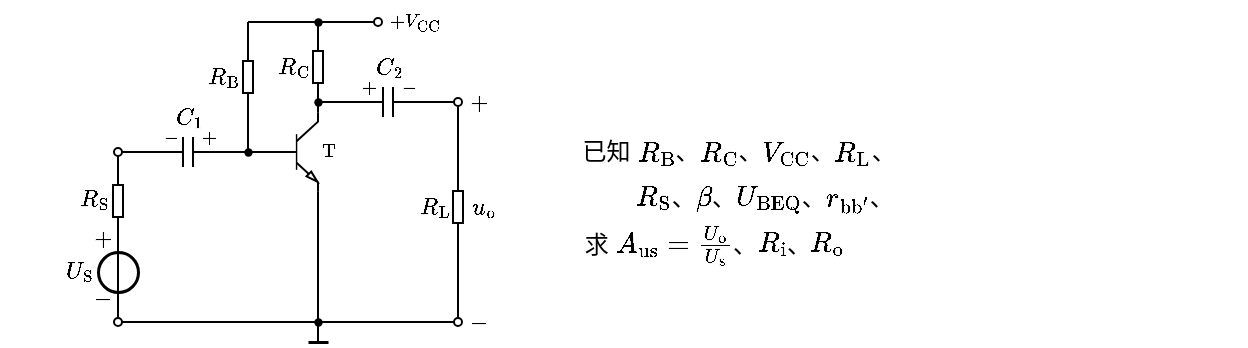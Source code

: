 <mxfile version="17.2.1" type="device"><diagram id="g_bngIUEz7cU8FXOISxh" name="第 1 页"><mxGraphModel dx="538" dy="391" grid="1" gridSize="5" guides="1" tooltips="1" connect="1" arrows="1" fold="1" page="1" pageScale="1" pageWidth="827" pageHeight="1169" math="1" shadow="0"><root><mxCell id="0"/><mxCell id="1" parent="0"/><mxCell id="yYmk6bsN03jXnLpH_G1d-2" value="" style="endArrow=none;html=1;rounded=0;fontSize=10;startSize=4;endSize=4;entryX=1;entryY=0.5;entryDx=0;entryDy=0;entryPerimeter=0;endFill=0;startArrow=oval;startFill=0;" edge="1" parent="1" target="yYmk6bsN03jXnLpH_G1d-36"><mxGeometry width="50" height="50" relative="1" as="geometry"><mxPoint x="120" y="145" as="sourcePoint"/><mxPoint x="147" y="145.0" as="targetPoint"/></mxGeometry></mxCell><mxCell id="yYmk6bsN03jXnLpH_G1d-3" value="" style="endArrow=none;html=1;rounded=0;fontSize=10;startSize=4;endSize=4;exitX=0;exitY=0.5;exitDx=0;exitDy=0;exitPerimeter=0;entryX=0;entryY=0.5;entryDx=0;entryDy=0;entryPerimeter=0;" edge="1" parent="1" source="yYmk6bsN03jXnLpH_G1d-36" target="yYmk6bsN03jXnLpH_G1d-8"><mxGeometry width="50" height="50" relative="1" as="geometry"><mxPoint x="172" y="145.0" as="sourcePoint"/><mxPoint x="192" y="145" as="targetPoint"/></mxGeometry></mxCell><mxCell id="yYmk6bsN03jXnLpH_G1d-4" value="$$R_{\mathrm{C}}$$" style="text;html=1;resizable=1;autosize=1;align=center;verticalAlign=middle;points=[];fillColor=none;strokeColor=none;rounded=0;fontSize=10;movable=1;rotatable=1;deletable=1;editable=1;connectable=0;allowArrows=0;" vertex="1" parent="1"><mxGeometry x="195" y="92.5" width="25" height="20" as="geometry"/></mxCell><mxCell id="yYmk6bsN03jXnLpH_G1d-5" value="" style="endArrow=none;html=1;rounded=0;fontSize=10;startSize=4;endSize=4;entryX=1;entryY=0.5;entryDx=0;entryDy=0;entryPerimeter=0;" edge="1" parent="1" target="yYmk6bsN03jXnLpH_G1d-6"><mxGeometry width="50" height="50" relative="1" as="geometry"><mxPoint x="220" y="80" as="sourcePoint"/><mxPoint x="417" y="40.5" as="targetPoint"/></mxGeometry></mxCell><mxCell id="yYmk6bsN03jXnLpH_G1d-6" value="" style="pointerEvents=1;verticalLabelPosition=bottom;shadow=0;dashed=0;align=center;html=1;verticalAlign=top;shape=mxgraph.electrical.resistors.resistor_1;fontSize=10;direction=north;allowArrows=0;" vertex="1" parent="1"><mxGeometry x="217.5" y="90" width="5" height="25" as="geometry"/></mxCell><mxCell id="yYmk6bsN03jXnLpH_G1d-7" value="" style="endArrow=none;html=1;rounded=0;fontSize=10;startSize=4;endSize=4;exitX=0;exitY=0.5;exitDx=0;exitDy=0;exitPerimeter=0;entryX=1;entryY=0;entryDx=0;entryDy=0;entryPerimeter=0;" edge="1" parent="1" source="yYmk6bsN03jXnLpH_G1d-6" target="yYmk6bsN03jXnLpH_G1d-8"><mxGeometry width="50" height="50" relative="1" as="geometry"><mxPoint x="309.5" y="-6.5" as="sourcePoint"/><mxPoint x="220" y="108" as="targetPoint"/></mxGeometry></mxCell><mxCell id="yYmk6bsN03jXnLpH_G1d-8" value="" style="verticalLabelPosition=bottom;shadow=0;dashed=0;align=center;html=1;verticalAlign=top;shape=mxgraph.electrical.transistors.npn_transistor_5;fontSize=8;strokeWidth=1;sketch=0;" vertex="1" parent="1"><mxGeometry x="195" y="125" width="25" height="40" as="geometry"/></mxCell><mxCell id="yYmk6bsN03jXnLpH_G1d-9" value="" style="endArrow=oval;html=1;rounded=0;fontSize=8;strokeWidth=1;startArrow=oval;startFill=0;endFill=0;startSize=4;endSize=4;" edge="1" parent="1"><mxGeometry width="50" height="50" relative="1" as="geometry"><mxPoint x="120" y="230" as="sourcePoint"/><mxPoint x="290" y="230" as="targetPoint"/></mxGeometry></mxCell><mxCell id="yYmk6bsN03jXnLpH_G1d-10" value="" style="endArrow=none;html=1;rounded=0;fontSize=8;strokeWidth=1;exitX=1;exitY=1;exitDx=0;exitDy=0;exitPerimeter=0;" edge="1" parent="1" source="yYmk6bsN03jXnLpH_G1d-8"><mxGeometry width="50" height="50" relative="1" as="geometry"><mxPoint x="270" y="175" as="sourcePoint"/><mxPoint x="220" y="230" as="targetPoint"/></mxGeometry></mxCell><mxCell id="yYmk6bsN03jXnLpH_G1d-11" value="" style="endArrow=none;html=1;rounded=0;fontSize=8;strokeWidth=1;" edge="1" parent="1"><mxGeometry width="50" height="50" relative="1" as="geometry"><mxPoint x="220" y="240" as="sourcePoint"/><mxPoint x="220" y="230" as="targetPoint"/></mxGeometry></mxCell><mxCell id="yYmk6bsN03jXnLpH_G1d-12" value="" style="endArrow=none;html=1;rounded=0;fontSize=8;strokeWidth=1.5;" edge="1" parent="1"><mxGeometry width="50" height="50" relative="1" as="geometry"><mxPoint x="215" y="240" as="sourcePoint"/><mxPoint x="225" y="240" as="targetPoint"/></mxGeometry></mxCell><mxCell id="yYmk6bsN03jXnLpH_G1d-13" value="" style="shape=waypoint;sketch=0;fillStyle=solid;size=6;pointerEvents=1;points=[];fillColor=none;resizable=1;rotatable=1;perimeter=centerPerimeter;snapToPoint=1;shadow=0;fontSize=6;strokeWidth=0.1;movable=1;deletable=1;editable=1;connectable=0;allowArrows=0;" vertex="1" parent="1"><mxGeometry x="210" y="220" width="20" height="20" as="geometry"/></mxCell><mxCell id="yYmk6bsN03jXnLpH_G1d-14" value="" style="endArrow=oval;html=1;rounded=0;fontSize=6;strokeWidth=1;startArrow=none;startFill=0;endFill=0;startSize=4;endSize=4;exitX=0;exitY=0.5;exitDx=0;exitDy=0;exitPerimeter=0;" edge="1" parent="1"><mxGeometry width="50" height="50" relative="1" as="geometry"><mxPoint x="275" y="120" as="sourcePoint"/><mxPoint x="290" y="120" as="targetPoint"/></mxGeometry></mxCell><mxCell id="yYmk6bsN03jXnLpH_G1d-15" value="" style="shape=waypoint;sketch=0;fillStyle=solid;size=6;pointerEvents=1;points=[];fillColor=none;resizable=1;rotatable=1;perimeter=centerPerimeter;snapToPoint=1;shadow=0;fontSize=6;strokeWidth=0.1;movable=1;deletable=1;editable=1;connectable=1;" vertex="1" parent="1"><mxGeometry x="210" y="110" width="20" height="20" as="geometry"/></mxCell><mxCell id="yYmk6bsN03jXnLpH_G1d-16" value="" style="endArrow=oval;html=1;rounded=0;fontSize=6;startSize=4;endSize=4;strokeWidth=1;endFill=0;" edge="1" parent="1"><mxGeometry width="50" height="50" relative="1" as="geometry"><mxPoint x="220" y="80" as="sourcePoint"/><mxPoint x="250" y="80" as="targetPoint"/></mxGeometry></mxCell><mxCell id="yYmk6bsN03jXnLpH_G1d-17" value="$$+V_{\mathrm{CC}}$$" style="text;html=1;align=center;verticalAlign=middle;resizable=1;points=[];autosize=1;strokeColor=none;fillColor=none;fontSize=8;movable=1;rotatable=1;deletable=1;editable=1;connectable=1;" vertex="1" parent="1"><mxGeometry x="250" y="70" width="35" height="20" as="geometry"/></mxCell><mxCell id="yYmk6bsN03jXnLpH_G1d-18" value="$$\mathrm{T}$$" style="text;html=1;align=center;verticalAlign=middle;resizable=1;points=[];autosize=1;strokeColor=none;fillColor=none;fontSize=8;movable=1;rotatable=1;deletable=1;editable=1;connectable=1;" vertex="1" parent="1"><mxGeometry x="215" y="135" width="20" height="20" as="geometry"/></mxCell><mxCell id="yYmk6bsN03jXnLpH_G1d-19" value="$$u_{\mathrm{o}}$$" style="text;html=1;align=center;verticalAlign=middle;resizable=1;points=[];autosize=1;strokeColor=none;fillColor=none;fontSize=10;movable=1;rotatable=1;deletable=1;editable=1;connectable=0;" vertex="1" parent="1"><mxGeometry x="292.5" y="162.5" width="20" height="20" as="geometry"/></mxCell><mxCell id="yYmk6bsN03jXnLpH_G1d-20" value="$$+$$" style="text;html=1;align=center;verticalAlign=middle;resizable=1;points=[];autosize=1;strokeColor=none;fillColor=none;fontSize=10;movable=1;rotatable=1;deletable=1;editable=1;connectable=0;" vertex="1" parent="1"><mxGeometry x="290" y="110" width="20" height="20" as="geometry"/></mxCell><mxCell id="yYmk6bsN03jXnLpH_G1d-21" value="$$-$$" style="text;html=1;align=center;verticalAlign=middle;resizable=1;points=[];autosize=1;strokeColor=none;fillColor=none;fontSize=10;movable=1;rotatable=1;deletable=1;editable=1;connectable=0;" vertex="1" parent="1"><mxGeometry x="290" y="220" width="20" height="20" as="geometry"/></mxCell><mxCell id="yYmk6bsN03jXnLpH_G1d-24" value="" style="endArrow=none;html=1;rounded=0;fontSize=8;startSize=4;endSize=4;strokeWidth=1;entryX=0;entryY=0.5;entryDx=0;entryDy=0;entryPerimeter=0;" edge="1" parent="1" target="yYmk6bsN03jXnLpH_G1d-27"><mxGeometry width="50" height="50" relative="1" as="geometry"><mxPoint x="185" y="145" as="sourcePoint"/><mxPoint x="185" y="120" as="targetPoint"/></mxGeometry></mxCell><mxCell id="yYmk6bsN03jXnLpH_G1d-25" value="" style="shape=waypoint;sketch=0;fillStyle=solid;size=6;pointerEvents=1;points=[];fillColor=none;resizable=1;rotatable=1;perimeter=centerPerimeter;snapToPoint=1;shadow=0;fontSize=6;strokeWidth=0.1;movable=1;deletable=1;editable=1;connectable=1;" vertex="1" parent="1"><mxGeometry x="175" y="135" width="20" height="20" as="geometry"/></mxCell><mxCell id="yYmk6bsN03jXnLpH_G1d-26" value="$$R_{\mathrm{B}}$$" style="text;html=1;resizable=1;autosize=1;align=center;verticalAlign=middle;points=[];fillColor=none;strokeColor=none;rounded=0;fontSize=10;movable=1;rotatable=1;deletable=1;editable=1;connectable=0;allowArrows=0;" vertex="1" parent="1"><mxGeometry x="160" y="98" width="25" height="20" as="geometry"/></mxCell><mxCell id="yYmk6bsN03jXnLpH_G1d-27" value="" style="pointerEvents=1;verticalLabelPosition=bottom;shadow=0;dashed=0;align=center;html=1;verticalAlign=top;shape=mxgraph.electrical.resistors.resistor_1;fontSize=10;direction=north;allowArrows=0;" vertex="1" parent="1"><mxGeometry x="182.5" y="95" width="5" height="25" as="geometry"/></mxCell><mxCell id="yYmk6bsN03jXnLpH_G1d-28" value="" style="endArrow=none;html=1;rounded=0;fontSize=8;startSize=4;endSize=4;strokeWidth=1;exitX=1;exitY=0.5;exitDx=0;exitDy=0;exitPerimeter=0;" edge="1" parent="1" source="yYmk6bsN03jXnLpH_G1d-27"><mxGeometry width="50" height="50" relative="1" as="geometry"><mxPoint x="220" y="80" as="sourcePoint"/><mxPoint x="185" y="80" as="targetPoint"/></mxGeometry></mxCell><mxCell id="yYmk6bsN03jXnLpH_G1d-29" value="" style="endArrow=none;html=1;rounded=0;fontSize=8;startSize=4;endSize=4;strokeWidth=1;" edge="1" parent="1"><mxGeometry width="50" height="50" relative="1" as="geometry"><mxPoint x="185" y="80" as="sourcePoint"/><mxPoint x="220" y="80" as="targetPoint"/></mxGeometry></mxCell><mxCell id="yYmk6bsN03jXnLpH_G1d-30" value="" style="shape=waypoint;sketch=0;fillStyle=solid;size=6;pointerEvents=1;points=[];fillColor=none;resizable=1;rotatable=1;perimeter=centerPerimeter;snapToPoint=1;shadow=0;fontSize=6;strokeWidth=0.1;movable=1;deletable=1;editable=1;connectable=1;" vertex="1" parent="1"><mxGeometry x="210" y="70" width="20" height="20" as="geometry"/></mxCell><mxCell id="yYmk6bsN03jXnLpH_G1d-31" value="$$R_{\mathrm{L}}$$" style="text;html=1;resizable=1;autosize=1;align=center;verticalAlign=middle;points=[];fillColor=none;strokeColor=none;rounded=0;fontSize=10;movable=1;rotatable=1;deletable=1;editable=1;connectable=0;allowArrows=0;" vertex="1" parent="1"><mxGeometry x="270" y="162.5" width="15" height="20" as="geometry"/></mxCell><mxCell id="yYmk6bsN03jXnLpH_G1d-32" value="" style="pointerEvents=1;verticalLabelPosition=bottom;shadow=0;dashed=0;align=center;html=1;verticalAlign=top;shape=mxgraph.electrical.resistors.resistor_1;fontSize=10;direction=north;allowArrows=0;" vertex="1" parent="1"><mxGeometry x="287.5" y="160" width="5" height="25" as="geometry"/></mxCell><mxCell id="yYmk6bsN03jXnLpH_G1d-33" value="" style="endArrow=none;html=1;rounded=0;fontSize=8;startSize=4;endSize=4;strokeWidth=1;entryX=1;entryY=0.5;entryDx=0;entryDy=0;entryPerimeter=0;" edge="1" parent="1" target="yYmk6bsN03jXnLpH_G1d-32"><mxGeometry width="50" height="50" relative="1" as="geometry"><mxPoint x="290" y="122" as="sourcePoint"/><mxPoint x="340" y="70" as="targetPoint"/></mxGeometry></mxCell><mxCell id="yYmk6bsN03jXnLpH_G1d-34" value="" style="endArrow=none;html=1;rounded=0;fontSize=8;startSize=4;endSize=4;strokeWidth=1;entryX=0;entryY=0.5;entryDx=0;entryDy=0;entryPerimeter=0;" edge="1" parent="1" target="yYmk6bsN03jXnLpH_G1d-32"><mxGeometry width="50" height="50" relative="1" as="geometry"><mxPoint x="290" y="228" as="sourcePoint"/><mxPoint x="340" y="150" as="targetPoint"/></mxGeometry></mxCell><mxCell id="yYmk6bsN03jXnLpH_G1d-35" value="$$C_1$$" style="text;html=1;align=center;verticalAlign=middle;resizable=1;points=[];autosize=1;strokeColor=none;fillColor=none;fontSize=10;movable=1;rotatable=1;deletable=1;editable=1;connectable=0;allowArrows=0;" vertex="1" parent="1"><mxGeometry x="145" y="117.5" width="20" height="20" as="geometry"/></mxCell><mxCell id="yYmk6bsN03jXnLpH_G1d-36" value="" style="pointerEvents=1;verticalLabelPosition=bottom;shadow=0;dashed=0;align=center;html=1;verticalAlign=top;shape=mxgraph.electrical.capacitors.capacitor_1;direction=west;connectable=1;" vertex="1" parent="1"><mxGeometry x="130" y="137.5" width="50" height="15" as="geometry"/></mxCell><mxCell id="yYmk6bsN03jXnLpH_G1d-37" value="$$-$$" style="text;html=1;align=center;verticalAlign=middle;resizable=1;points=[];autosize=1;strokeColor=none;fillColor=none;fontSize=8;movable=1;rotatable=1;deletable=1;editable=1;connectable=0;allowArrows=0;" vertex="1" parent="1"><mxGeometry x="141" y="133" width="10" height="10" as="geometry"/></mxCell><mxCell id="yYmk6bsN03jXnLpH_G1d-38" value="$$+$$" style="text;html=1;align=center;verticalAlign=middle;resizable=1;points=[];autosize=1;strokeColor=none;fillColor=none;fontSize=8;movable=1;rotatable=1;deletable=1;editable=1;connectable=0;allowArrows=0;" vertex="1" parent="1"><mxGeometry x="160" y="133" width="10" height="10" as="geometry"/></mxCell><mxCell id="yYmk6bsN03jXnLpH_G1d-40" value="$$C_2$$" style="text;html=1;align=center;verticalAlign=middle;resizable=1;points=[];autosize=1;strokeColor=none;fillColor=none;fontSize=10;movable=1;rotatable=1;deletable=1;editable=1;connectable=0;allowArrows=0;" vertex="1" parent="1"><mxGeometry x="245" y="92.5" width="20" height="20" as="geometry"/></mxCell><mxCell id="yYmk6bsN03jXnLpH_G1d-41" value="" style="pointerEvents=1;verticalLabelPosition=bottom;shadow=0;dashed=0;align=center;html=1;verticalAlign=top;shape=mxgraph.electrical.capacitors.capacitor_1;direction=west;connectable=0;movable=0;resizable=0;rotatable=0;deletable=0;editable=0;" vertex="1" parent="1"><mxGeometry x="230" y="112.5" width="50" height="15" as="geometry"/></mxCell><mxCell id="yYmk6bsN03jXnLpH_G1d-42" value="$$-$$" style="text;html=1;align=center;verticalAlign=middle;resizable=1;points=[];autosize=1;strokeColor=none;fillColor=none;fontSize=8;movable=1;rotatable=1;deletable=1;editable=1;connectable=0;allowArrows=0;" vertex="1" parent="1"><mxGeometry x="260" y="107.5" width="10" height="10" as="geometry"/></mxCell><mxCell id="yYmk6bsN03jXnLpH_G1d-43" value="$$+$$" style="text;html=1;align=center;verticalAlign=middle;resizable=1;points=[];autosize=1;strokeColor=none;fillColor=none;fontSize=8;movable=1;rotatable=1;deletable=1;editable=1;connectable=0;allowArrows=0;" vertex="1" parent="1"><mxGeometry x="240" y="107.5" width="10" height="10" as="geometry"/></mxCell><mxCell id="yYmk6bsN03jXnLpH_G1d-45" value="" style="endArrow=none;html=1;rounded=0;fontSize=8;startSize=4;endSize=4;strokeWidth=1;entryX=1;entryY=0.5;entryDx=0;entryDy=0;entryPerimeter=0;" edge="1" parent="1" target="yYmk6bsN03jXnLpH_G1d-41"><mxGeometry width="50" height="50" relative="1" as="geometry"><mxPoint x="220" y="120" as="sourcePoint"/><mxPoint x="270" y="70" as="targetPoint"/></mxGeometry></mxCell><mxCell id="yYmk6bsN03jXnLpH_G1d-48" value="$$-$$" style="text;resizable=1;autosize=1;align=center;verticalAlign=middle;points=[];fillColor=none;strokeColor=none;rounded=0;html=1;imageAspect=1;noLabel=0;recursiveResize=1;expand=1;editable=1;movable=1;rotatable=1;deletable=1;connectable=0;comic=0;fontSize=10;" vertex="1" parent="1"><mxGeometry x="104.0" y="207.5" width="15" height="20" as="geometry"/></mxCell><mxCell id="yYmk6bsN03jXnLpH_G1d-49" value="$$+$$" style="text;html=1;resizable=1;autosize=1;align=center;verticalAlign=middle;points=[];fillColor=none;strokeColor=none;rounded=0;movable=1;rotatable=1;deletable=1;editable=1;connectable=0;fontSize=10;" vertex="1" parent="1"><mxGeometry x="104.0" y="178" width="15" height="20" as="geometry"/></mxCell><mxCell id="yYmk6bsN03jXnLpH_G1d-50" value="" style="ellipse;whiteSpace=wrap;html=1;aspect=fixed;labelBorderColor=none;fontSize=10;strokeColor=default;strokeWidth=1.5;fillColor=none;" vertex="1" parent="1"><mxGeometry x="110" y="195" width="20" height="20" as="geometry"/></mxCell><mxCell id="yYmk6bsN03jXnLpH_G1d-52" value="\(U_\mathrm{S}\)" style="text;html=1;resizable=1;autosize=1;align=center;verticalAlign=middle;points=[];fillColor=none;strokeColor=none;rounded=0;comic=0;movable=1;rotatable=1;deletable=1;editable=1;connectable=0;fontSize=10;" vertex="1" parent="1"><mxGeometry x="90" y="195" width="20" height="20" as="geometry"/></mxCell><mxCell id="yYmk6bsN03jXnLpH_G1d-53" value="" style="endArrow=none;html=1;rounded=0;fontSize=10;entryX=0.5;entryY=0;entryDx=0;entryDy=0;exitX=0.5;exitY=1;exitDx=0;exitDy=0;" edge="1" parent="1" source="yYmk6bsN03jXnLpH_G1d-50" target="yYmk6bsN03jXnLpH_G1d-50"><mxGeometry width="50" height="50" relative="1" as="geometry"><mxPoint x="150" y="235" as="sourcePoint"/><mxPoint x="200" y="185" as="targetPoint"/></mxGeometry></mxCell><mxCell id="yYmk6bsN03jXnLpH_G1d-54" value="" style="endArrow=none;html=1;rounded=0;fontSize=10;entryX=0.5;entryY=1;entryDx=0;entryDy=0;" edge="1" parent="1" target="yYmk6bsN03jXnLpH_G1d-50"><mxGeometry width="50" height="50" relative="1" as="geometry"><mxPoint x="120" y="228" as="sourcePoint"/><mxPoint x="205" y="165" as="targetPoint"/></mxGeometry></mxCell><mxCell id="yYmk6bsN03jXnLpH_G1d-57" value="$$R_{\mathrm{S}}$$" style="text;html=1;resizable=1;autosize=1;align=center;verticalAlign=middle;points=[];fillColor=none;strokeColor=none;rounded=0;fontSize=10;movable=1;rotatable=1;deletable=1;editable=1;connectable=0;allowArrows=0;" vertex="1" parent="1"><mxGeometry x="95" y="159.25" width="25" height="20" as="geometry"/></mxCell><mxCell id="yYmk6bsN03jXnLpH_G1d-58" value="" style="endArrow=none;html=1;rounded=0;fontSize=10;startSize=4;endSize=4;entryX=1;entryY=0.5;entryDx=0;entryDy=0;entryPerimeter=0;" edge="1" parent="1" target="yYmk6bsN03jXnLpH_G1d-59"><mxGeometry width="50" height="50" relative="1" as="geometry"><mxPoint x="120" y="147" as="sourcePoint"/><mxPoint x="317" y="112.5" as="targetPoint"/></mxGeometry></mxCell><mxCell id="yYmk6bsN03jXnLpH_G1d-59" value="" style="pointerEvents=1;verticalLabelPosition=bottom;shadow=0;dashed=0;align=center;html=1;verticalAlign=top;shape=mxgraph.electrical.resistors.resistor_1;fontSize=10;direction=north;allowArrows=0;" vertex="1" parent="1"><mxGeometry x="117.5" y="157" width="5" height="25" as="geometry"/></mxCell><mxCell id="yYmk6bsN03jXnLpH_G1d-60" value="" style="endArrow=none;html=1;rounded=0;fontSize=10;startSize=4;endSize=4;exitX=0;exitY=0.5;exitDx=0;exitDy=0;exitPerimeter=0;entryX=0.5;entryY=0;entryDx=0;entryDy=0;" edge="1" parent="1" source="yYmk6bsN03jXnLpH_G1d-59" target="yYmk6bsN03jXnLpH_G1d-50"><mxGeometry width="50" height="50" relative="1" as="geometry"><mxPoint x="209.5" y="5.5" as="sourcePoint"/><mxPoint x="120" y="120" as="targetPoint"/></mxGeometry></mxCell><mxCell id="yYmk6bsN03jXnLpH_G1d-64" value="已知 \(R_{\mathrm{B}}\)、\(R_{\mathrm{C}}\)、\(V_{\mathrm{CC}}\)、\(R_\mathrm{L}\)、" style="text;html=1;align=center;verticalAlign=middle;resizable=1;points=[];autosize=1;strokeColor=none;fillColor=none;movable=1;rotatable=1;deletable=1;editable=1;connectable=1;" vertex="1" parent="1"><mxGeometry x="350" y="135" width="160" height="20" as="geometry"/></mxCell><mxCell id="yYmk6bsN03jXnLpH_G1d-65" value="\(R_\mathrm{S}\)、\(\beta\)、\(U_{\mathrm{BEQ}}\)、\(r_{\mathrm{bb'}}\)、" style="text;html=1;align=center;verticalAlign=middle;resizable=1;points=[];autosize=1;strokeColor=none;fillColor=none;movable=1;rotatable=1;deletable=1;editable=1;connectable=1;" vertex="1" parent="1"><mxGeometry x="350" y="157.5" width="185" height="20" as="geometry"/></mxCell><mxCell id="yYmk6bsN03jXnLpH_G1d-66" value="求 \(A_{\mathrm{us}}=\frac{U_{\mathrm{o}}}{U_\mathrm{s}}\)、\(R_{\mathrm{i}}\)、\(R_{\mathrm{o}}\)" style="text;html=1;align=center;verticalAlign=middle;resizable=1;points=[];autosize=1;strokeColor=none;fillColor=none;movable=1;rotatable=1;deletable=1;editable=1;connectable=1;" vertex="1" parent="1"><mxGeometry x="350" y="180.5" width="135" height="20" as="geometry"/></mxCell></root></mxGraphModel></diagram></mxfile>